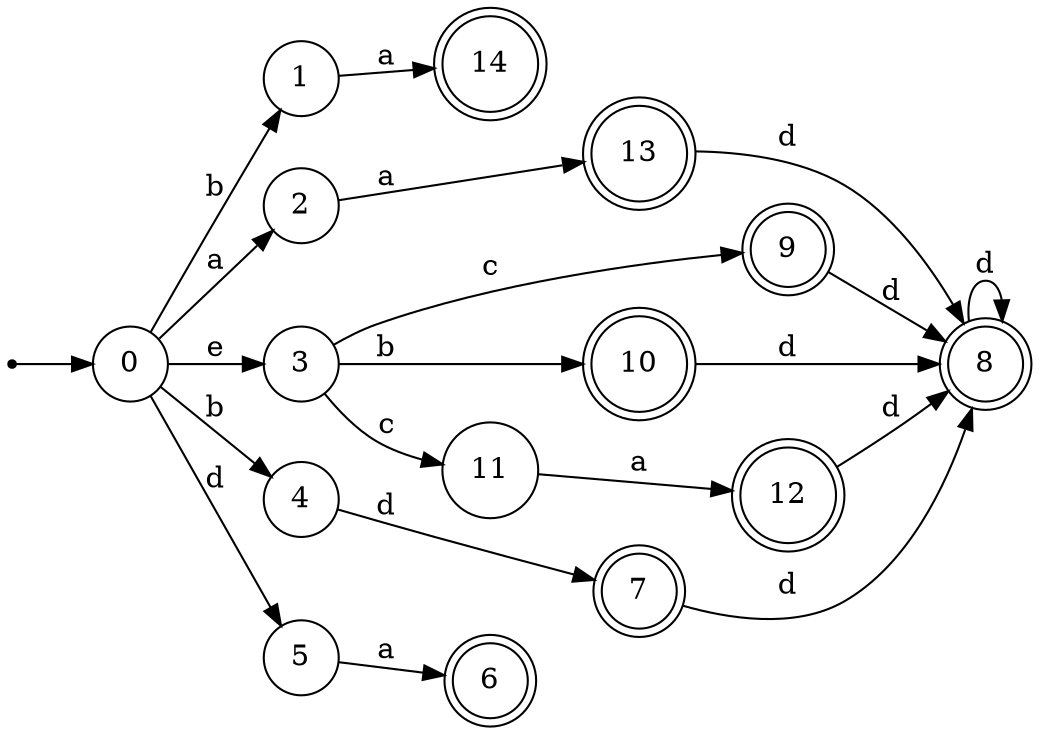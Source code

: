 digraph finite_state_machine {
rankdir=LR;
size="20,20";
node [shape = point]; "dummy0"
node [shape = circle]; "0";
"dummy0" -> "0";
node [shape = circle]; "1";
node [shape = circle]; "2";
node [shape = circle]; "3";
node [shape = circle]; "4";
node [shape = circle]; "5";
node [shape = doublecircle]; "6";node [shape = doublecircle]; "7";node [shape = doublecircle]; "8";node [shape = doublecircle]; "9";node [shape = doublecircle]; "10";node [shape = circle]; "11";
node [shape = doublecircle]; "12";node [shape = doublecircle]; "13";node [shape = doublecircle]; "14";"0" -> "1" [label = "b"];
 "0" -> "4" [label = "b"];
 "0" -> "2" [label = "a"];
 "0" -> "3" [label = "e"];
 "0" -> "5" [label = "d"];
 "5" -> "6" [label = "a"];
 "4" -> "7" [label = "d"];
 "7" -> "8" [label = "d"];
 "8" -> "8" [label = "d"];
 "3" -> "9" [label = "c"];
 "3" -> "11" [label = "c"];
 "3" -> "10" [label = "b"];
 "11" -> "12" [label = "a"];
 "12" -> "8" [label = "d"];
 "10" -> "8" [label = "d"];
 "9" -> "8" [label = "d"];
 "2" -> "13" [label = "a"];
 "13" -> "8" [label = "d"];
 "1" -> "14" [label = "a"];
 }
